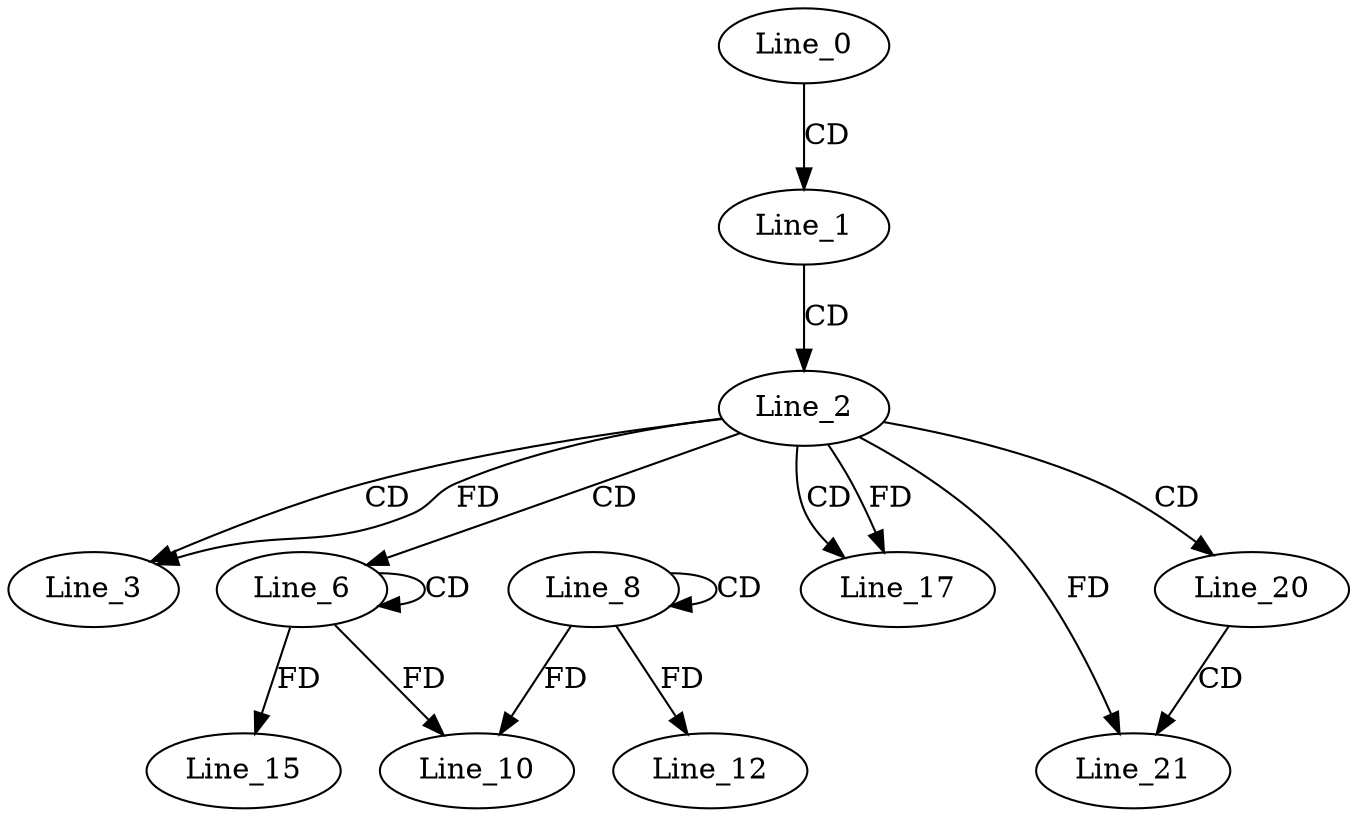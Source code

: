 digraph G {
  Line_0;
  Line_1;
  Line_2;
  Line_3;
  Line_3;
  Line_3;
  Line_6;
  Line_6;
  Line_8;
  Line_8;
  Line_10;
  Line_10;
  Line_12;
  Line_15;
  Line_17;
  Line_17;
  Line_17;
  Line_20;
  Line_21;
  Line_21;
  Line_0 -> Line_1 [ label="CD" ];
  Line_1 -> Line_2 [ label="CD" ];
  Line_2 -> Line_3 [ label="CD" ];
  Line_2 -> Line_3 [ label="FD" ];
  Line_2 -> Line_6 [ label="CD" ];
  Line_6 -> Line_6 [ label="CD" ];
  Line_8 -> Line_8 [ label="CD" ];
  Line_8 -> Line_10 [ label="FD" ];
  Line_6 -> Line_10 [ label="FD" ];
  Line_8 -> Line_12 [ label="FD" ];
  Line_6 -> Line_15 [ label="FD" ];
  Line_2 -> Line_17 [ label="CD" ];
  Line_2 -> Line_17 [ label="FD" ];
  Line_2 -> Line_20 [ label="CD" ];
  Line_20 -> Line_21 [ label="CD" ];
  Line_2 -> Line_21 [ label="FD" ];
}
